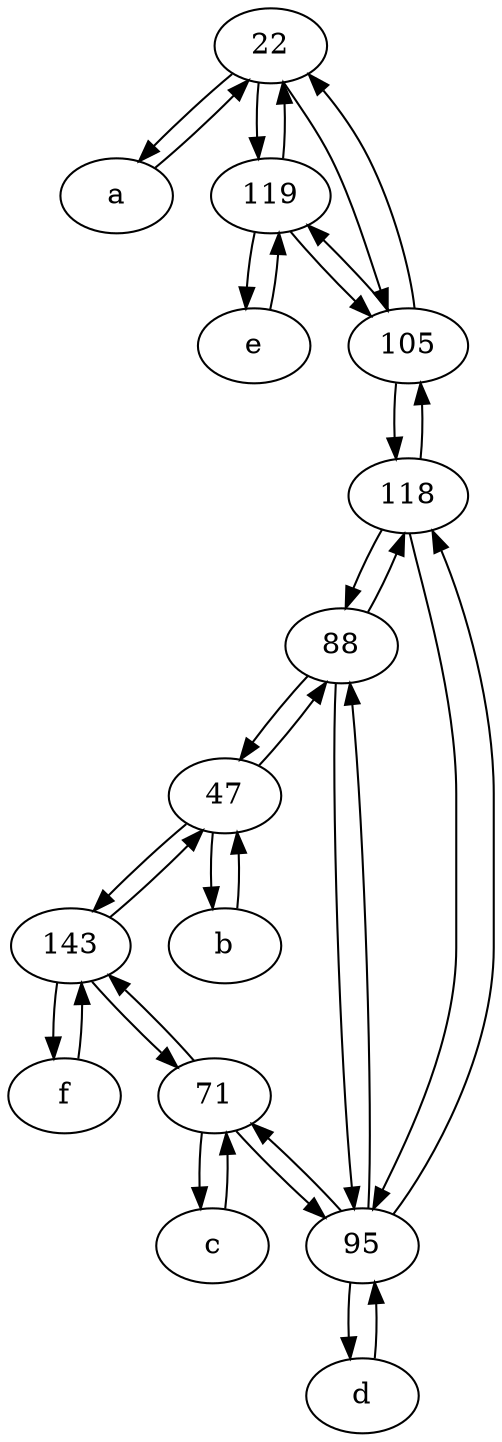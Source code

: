 digraph  {
	22;
	88;
	a [pos="40,10!"];
	143;
	47;
	e [pos="30,50!"];
	b [pos="50,20!"];
	119;
	d [pos="20,30!"];
	95;
	118;
	105;
	c [pos="20,10!"];
	f [pos="15,45!"];
	71;
	88 -> 95;
	105 -> 118;
	118 -> 105;
	118 -> 95;
	22 -> 105;
	f -> 143;
	143 -> 71;
	22 -> 119;
	105 -> 119;
	119 -> e;
	143 -> 47;
	47 -> 143;
	c -> 71;
	119 -> 105;
	e -> 119;
	95 -> 71;
	105 -> 22;
	a -> 22;
	d -> 95;
	47 -> 88;
	b -> 47;
	88 -> 47;
	88 -> 118;
	71 -> c;
	95 -> 88;
	22 -> a;
	47 -> b;
	71 -> 143;
	71 -> 95;
	118 -> 88;
	95 -> d;
	119 -> 22;
	95 -> 118;
	143 -> f;

	}